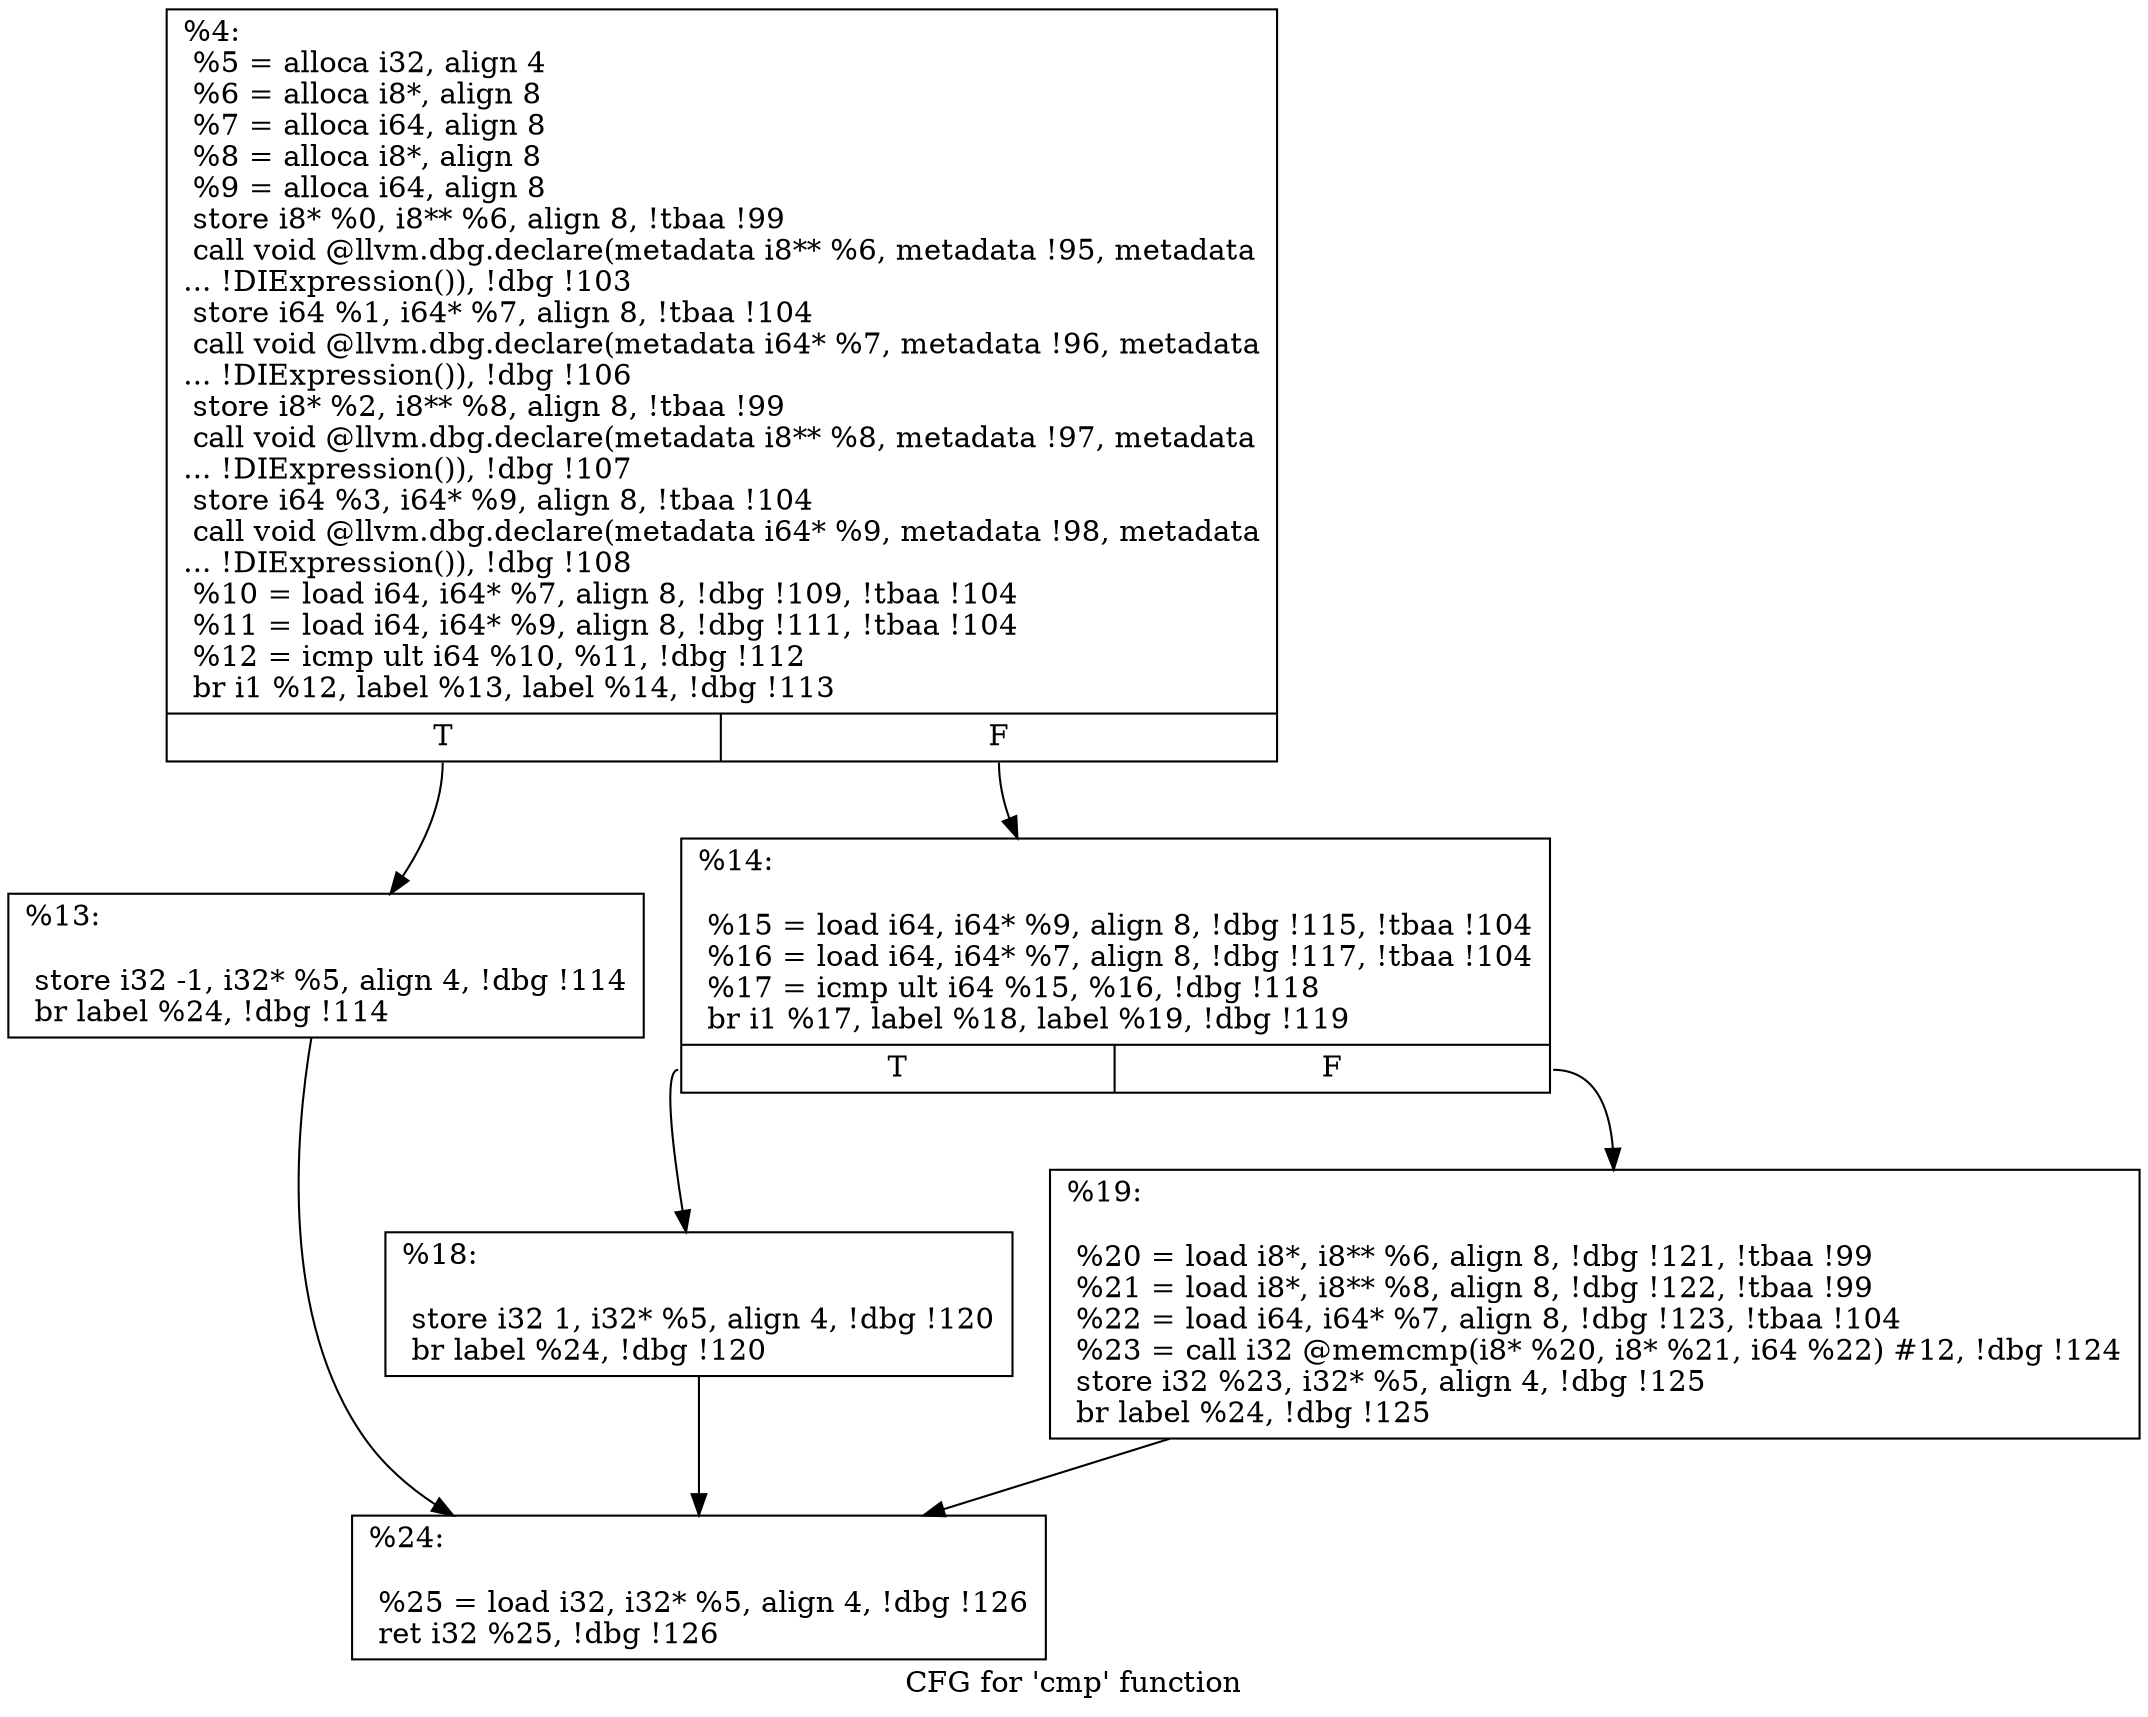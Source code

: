 digraph "CFG for 'cmp' function" {
	label="CFG for 'cmp' function";

	Node0x21898a0 [shape=record,label="{%4:\l  %5 = alloca i32, align 4\l  %6 = alloca i8*, align 8\l  %7 = alloca i64, align 8\l  %8 = alloca i8*, align 8\l  %9 = alloca i64, align 8\l  store i8* %0, i8** %6, align 8, !tbaa !99\l  call void @llvm.dbg.declare(metadata i8** %6, metadata !95, metadata\l... !DIExpression()), !dbg !103\l  store i64 %1, i64* %7, align 8, !tbaa !104\l  call void @llvm.dbg.declare(metadata i64* %7, metadata !96, metadata\l... !DIExpression()), !dbg !106\l  store i8* %2, i8** %8, align 8, !tbaa !99\l  call void @llvm.dbg.declare(metadata i8** %8, metadata !97, metadata\l... !DIExpression()), !dbg !107\l  store i64 %3, i64* %9, align 8, !tbaa !104\l  call void @llvm.dbg.declare(metadata i64* %9, metadata !98, metadata\l... !DIExpression()), !dbg !108\l  %10 = load i64, i64* %7, align 8, !dbg !109, !tbaa !104\l  %11 = load i64, i64* %9, align 8, !dbg !111, !tbaa !104\l  %12 = icmp ult i64 %10, %11, !dbg !112\l  br i1 %12, label %13, label %14, !dbg !113\l|{<s0>T|<s1>F}}"];
	Node0x21898a0:s0 -> Node0x218b190;
	Node0x21898a0:s1 -> Node0x218b1e0;
	Node0x218b190 [shape=record,label="{%13:\l\l  store i32 -1, i32* %5, align 4, !dbg !114\l  br label %24, !dbg !114\l}"];
	Node0x218b190 -> Node0x218b2d0;
	Node0x218b1e0 [shape=record,label="{%14:\l\l  %15 = load i64, i64* %9, align 8, !dbg !115, !tbaa !104\l  %16 = load i64, i64* %7, align 8, !dbg !117, !tbaa !104\l  %17 = icmp ult i64 %15, %16, !dbg !118\l  br i1 %17, label %18, label %19, !dbg !119\l|{<s0>T|<s1>F}}"];
	Node0x218b1e0:s0 -> Node0x218b230;
	Node0x218b1e0:s1 -> Node0x218b280;
	Node0x218b230 [shape=record,label="{%18:\l\l  store i32 1, i32* %5, align 4, !dbg !120\l  br label %24, !dbg !120\l}"];
	Node0x218b230 -> Node0x218b2d0;
	Node0x218b280 [shape=record,label="{%19:\l\l  %20 = load i8*, i8** %6, align 8, !dbg !121, !tbaa !99\l  %21 = load i8*, i8** %8, align 8, !dbg !122, !tbaa !99\l  %22 = load i64, i64* %7, align 8, !dbg !123, !tbaa !104\l  %23 = call i32 @memcmp(i8* %20, i8* %21, i64 %22) #12, !dbg !124\l  store i32 %23, i32* %5, align 4, !dbg !125\l  br label %24, !dbg !125\l}"];
	Node0x218b280 -> Node0x218b2d0;
	Node0x218b2d0 [shape=record,label="{%24:\l\l  %25 = load i32, i32* %5, align 4, !dbg !126\l  ret i32 %25, !dbg !126\l}"];
}
